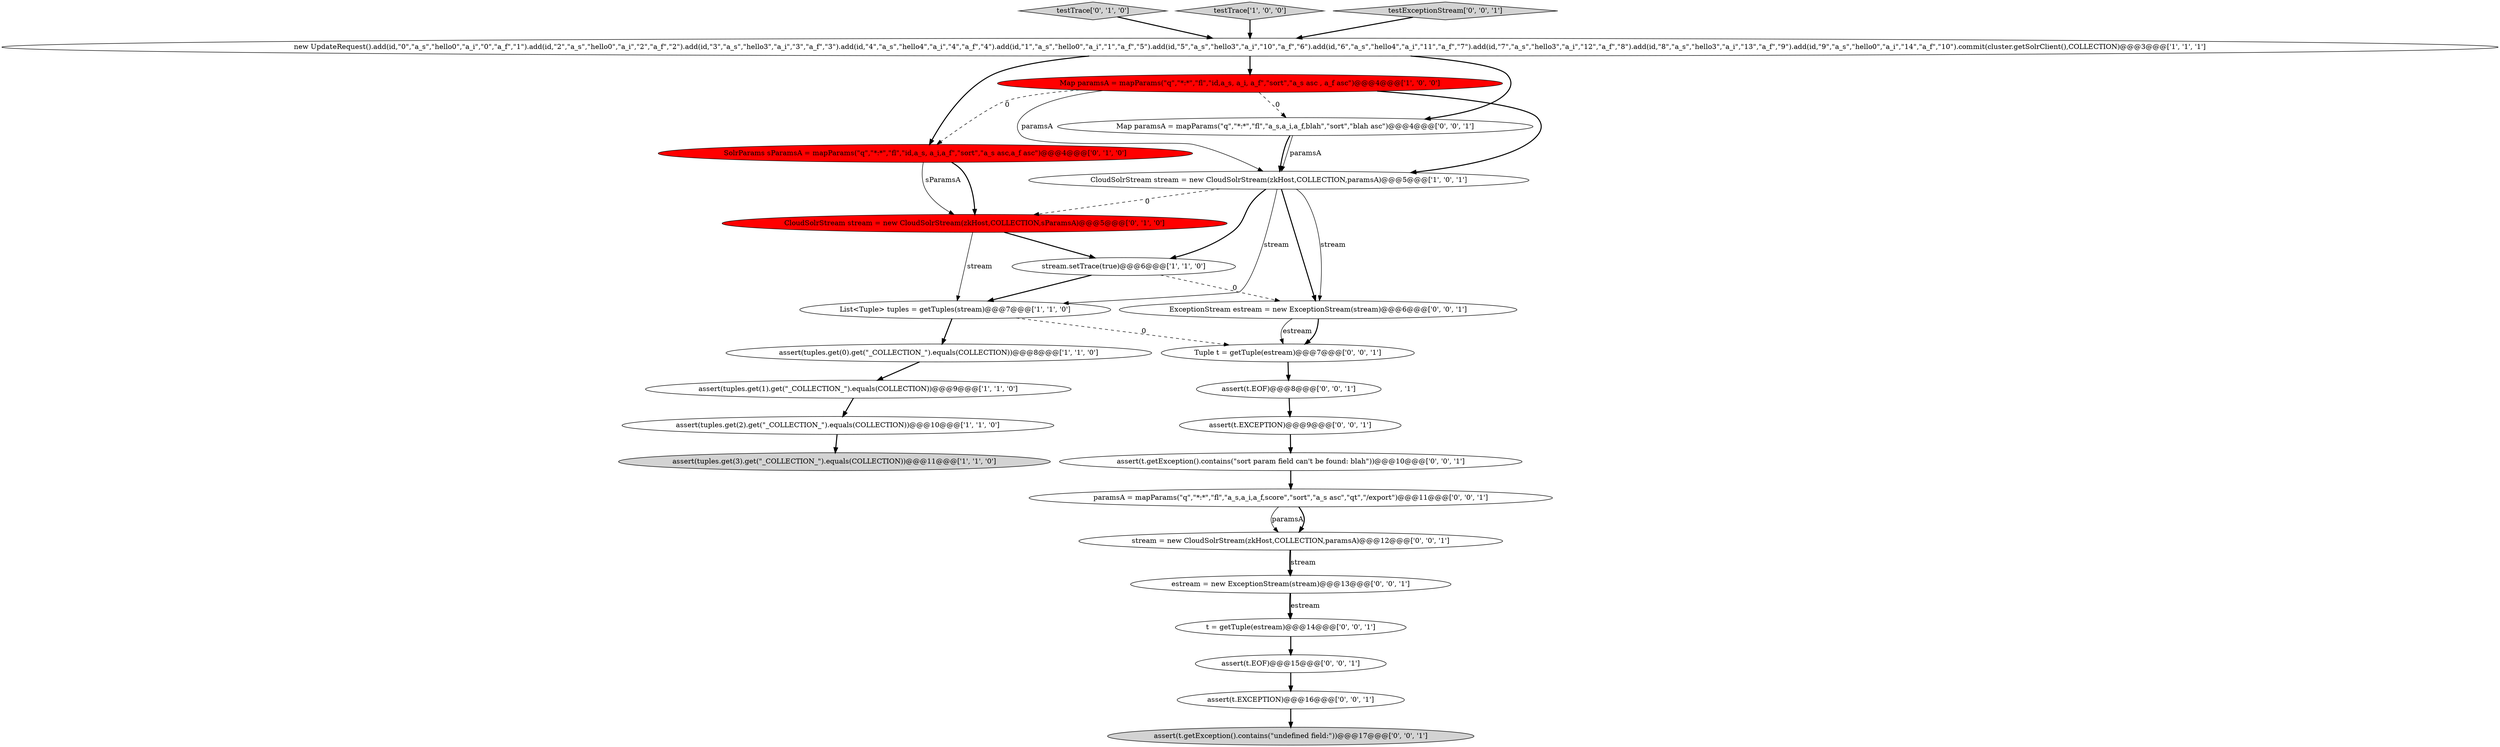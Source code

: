 digraph {
16 [style = filled, label = "Tuple t = getTuple(estream)@@@7@@@['0', '0', '1']", fillcolor = white, shape = ellipse image = "AAA0AAABBB3BBB"];
0 [style = filled, label = "stream.setTrace(true)@@@6@@@['1', '1', '0']", fillcolor = white, shape = ellipse image = "AAA0AAABBB1BBB"];
2 [style = filled, label = "assert(tuples.get(2).get(\"_COLLECTION_\").equals(COLLECTION))@@@10@@@['1', '1', '0']", fillcolor = white, shape = ellipse image = "AAA0AAABBB1BBB"];
8 [style = filled, label = "assert(tuples.get(3).get(\"_COLLECTION_\").equals(COLLECTION))@@@11@@@['1', '1', '0']", fillcolor = lightgray, shape = ellipse image = "AAA0AAABBB1BBB"];
17 [style = filled, label = "paramsA = mapParams(\"q\",\"*:*\",\"fl\",\"a_s,a_i,a_f,score\",\"sort\",\"a_s asc\",\"qt\",\"/export\")@@@11@@@['0', '0', '1']", fillcolor = white, shape = ellipse image = "AAA0AAABBB3BBB"];
12 [style = filled, label = "testTrace['0', '1', '0']", fillcolor = lightgray, shape = diamond image = "AAA0AAABBB2BBB"];
4 [style = filled, label = "new UpdateRequest().add(id,\"0\",\"a_s\",\"hello0\",\"a_i\",\"0\",\"a_f\",\"1\").add(id,\"2\",\"a_s\",\"hello0\",\"a_i\",\"2\",\"a_f\",\"2\").add(id,\"3\",\"a_s\",\"hello3\",\"a_i\",\"3\",\"a_f\",\"3\").add(id,\"4\",\"a_s\",\"hello4\",\"a_i\",\"4\",\"a_f\",\"4\").add(id,\"1\",\"a_s\",\"hello0\",\"a_i\",\"1\",\"a_f\",\"5\").add(id,\"5\",\"a_s\",\"hello3\",\"a_i\",\"10\",\"a_f\",\"6\").add(id,\"6\",\"a_s\",\"hello4\",\"a_i\",\"11\",\"a_f\",\"7\").add(id,\"7\",\"a_s\",\"hello3\",\"a_i\",\"12\",\"a_f\",\"8\").add(id,\"8\",\"a_s\",\"hello3\",\"a_i\",\"13\",\"a_f\",\"9\").add(id,\"9\",\"a_s\",\"hello0\",\"a_i\",\"14\",\"a_f\",\"10\").commit(cluster.getSolrClient(),COLLECTION)@@@3@@@['1', '1', '1']", fillcolor = white, shape = ellipse image = "AAA0AAABBB1BBB"];
22 [style = filled, label = "assert(t.EXCEPTION)@@@9@@@['0', '0', '1']", fillcolor = white, shape = ellipse image = "AAA0AAABBB3BBB"];
6 [style = filled, label = "testTrace['1', '0', '0']", fillcolor = lightgray, shape = diamond image = "AAA0AAABBB1BBB"];
3 [style = filled, label = "assert(tuples.get(1).get(\"_COLLECTION_\").equals(COLLECTION))@@@9@@@['1', '1', '0']", fillcolor = white, shape = ellipse image = "AAA0AAABBB1BBB"];
23 [style = filled, label = "assert(t.getException().contains(\"sort param field can't be found: blah\"))@@@10@@@['0', '0', '1']", fillcolor = white, shape = ellipse image = "AAA0AAABBB3BBB"];
24 [style = filled, label = "Map paramsA = mapParams(\"q\",\"*:*\",\"fl\",\"a_s,a_i,a_f,blah\",\"sort\",\"blah asc\")@@@4@@@['0', '0', '1']", fillcolor = white, shape = ellipse image = "AAA0AAABBB3BBB"];
13 [style = filled, label = "testExceptionStream['0', '0', '1']", fillcolor = lightgray, shape = diamond image = "AAA0AAABBB3BBB"];
10 [style = filled, label = "CloudSolrStream stream = new CloudSolrStream(zkHost,COLLECTION,sParamsA)@@@5@@@['0', '1', '0']", fillcolor = red, shape = ellipse image = "AAA1AAABBB2BBB"];
11 [style = filled, label = "SolrParams sParamsA = mapParams(\"q\",\"*:*\",\"fl\",\"id,a_s, a_i,a_f\",\"sort\",\"a_s asc,a_f asc\")@@@4@@@['0', '1', '0']", fillcolor = red, shape = ellipse image = "AAA1AAABBB2BBB"];
20 [style = filled, label = "t = getTuple(estream)@@@14@@@['0', '0', '1']", fillcolor = white, shape = ellipse image = "AAA0AAABBB3BBB"];
25 [style = filled, label = "assert(t.getException().contains(\"undefined field:\"))@@@17@@@['0', '0', '1']", fillcolor = lightgray, shape = ellipse image = "AAA0AAABBB3BBB"];
5 [style = filled, label = "assert(tuples.get(0).get(\"_COLLECTION_\").equals(COLLECTION))@@@8@@@['1', '1', '0']", fillcolor = white, shape = ellipse image = "AAA0AAABBB1BBB"];
14 [style = filled, label = "ExceptionStream estream = new ExceptionStream(stream)@@@6@@@['0', '0', '1']", fillcolor = white, shape = ellipse image = "AAA0AAABBB3BBB"];
1 [style = filled, label = "Map paramsA = mapParams(\"q\",\"*:*\",\"fl\",\"id,a_s, a_i, a_f\",\"sort\",\"a_s asc , a_f asc\")@@@4@@@['1', '0', '0']", fillcolor = red, shape = ellipse image = "AAA1AAABBB1BBB"];
9 [style = filled, label = "List<Tuple> tuples = getTuples(stream)@@@7@@@['1', '1', '0']", fillcolor = white, shape = ellipse image = "AAA0AAABBB1BBB"];
15 [style = filled, label = "assert(t.EOF)@@@8@@@['0', '0', '1']", fillcolor = white, shape = ellipse image = "AAA0AAABBB3BBB"];
18 [style = filled, label = "stream = new CloudSolrStream(zkHost,COLLECTION,paramsA)@@@12@@@['0', '0', '1']", fillcolor = white, shape = ellipse image = "AAA0AAABBB3BBB"];
21 [style = filled, label = "assert(t.EXCEPTION)@@@16@@@['0', '0', '1']", fillcolor = white, shape = ellipse image = "AAA0AAABBB3BBB"];
7 [style = filled, label = "CloudSolrStream stream = new CloudSolrStream(zkHost,COLLECTION,paramsA)@@@5@@@['1', '0', '1']", fillcolor = white, shape = ellipse image = "AAA0AAABBB1BBB"];
26 [style = filled, label = "assert(t.EOF)@@@15@@@['0', '0', '1']", fillcolor = white, shape = ellipse image = "AAA0AAABBB3BBB"];
19 [style = filled, label = "estream = new ExceptionStream(stream)@@@13@@@['0', '0', '1']", fillcolor = white, shape = ellipse image = "AAA0AAABBB3BBB"];
5->3 [style = bold, label=""];
14->16 [style = bold, label=""];
16->15 [style = bold, label=""];
7->14 [style = solid, label="stream"];
0->9 [style = bold, label=""];
9->16 [style = dashed, label="0"];
4->24 [style = bold, label=""];
20->26 [style = bold, label=""];
19->20 [style = bold, label=""];
18->19 [style = bold, label=""];
19->20 [style = solid, label="estream"];
7->0 [style = bold, label=""];
21->25 [style = bold, label=""];
7->9 [style = solid, label="stream"];
17->18 [style = solid, label="paramsA"];
1->7 [style = bold, label=""];
22->23 [style = bold, label=""];
10->9 [style = solid, label="stream"];
14->16 [style = solid, label="estream"];
15->22 [style = bold, label=""];
26->21 [style = bold, label=""];
7->14 [style = bold, label=""];
24->7 [style = solid, label="paramsA"];
0->14 [style = dashed, label="0"];
6->4 [style = bold, label=""];
1->7 [style = solid, label="paramsA"];
3->2 [style = bold, label=""];
12->4 [style = bold, label=""];
11->10 [style = bold, label=""];
1->11 [style = dashed, label="0"];
1->24 [style = dashed, label="0"];
10->0 [style = bold, label=""];
18->19 [style = solid, label="stream"];
9->5 [style = bold, label=""];
7->10 [style = dashed, label="0"];
23->17 [style = bold, label=""];
4->1 [style = bold, label=""];
4->11 [style = bold, label=""];
24->7 [style = bold, label=""];
17->18 [style = bold, label=""];
11->10 [style = solid, label="sParamsA"];
2->8 [style = bold, label=""];
13->4 [style = bold, label=""];
}
